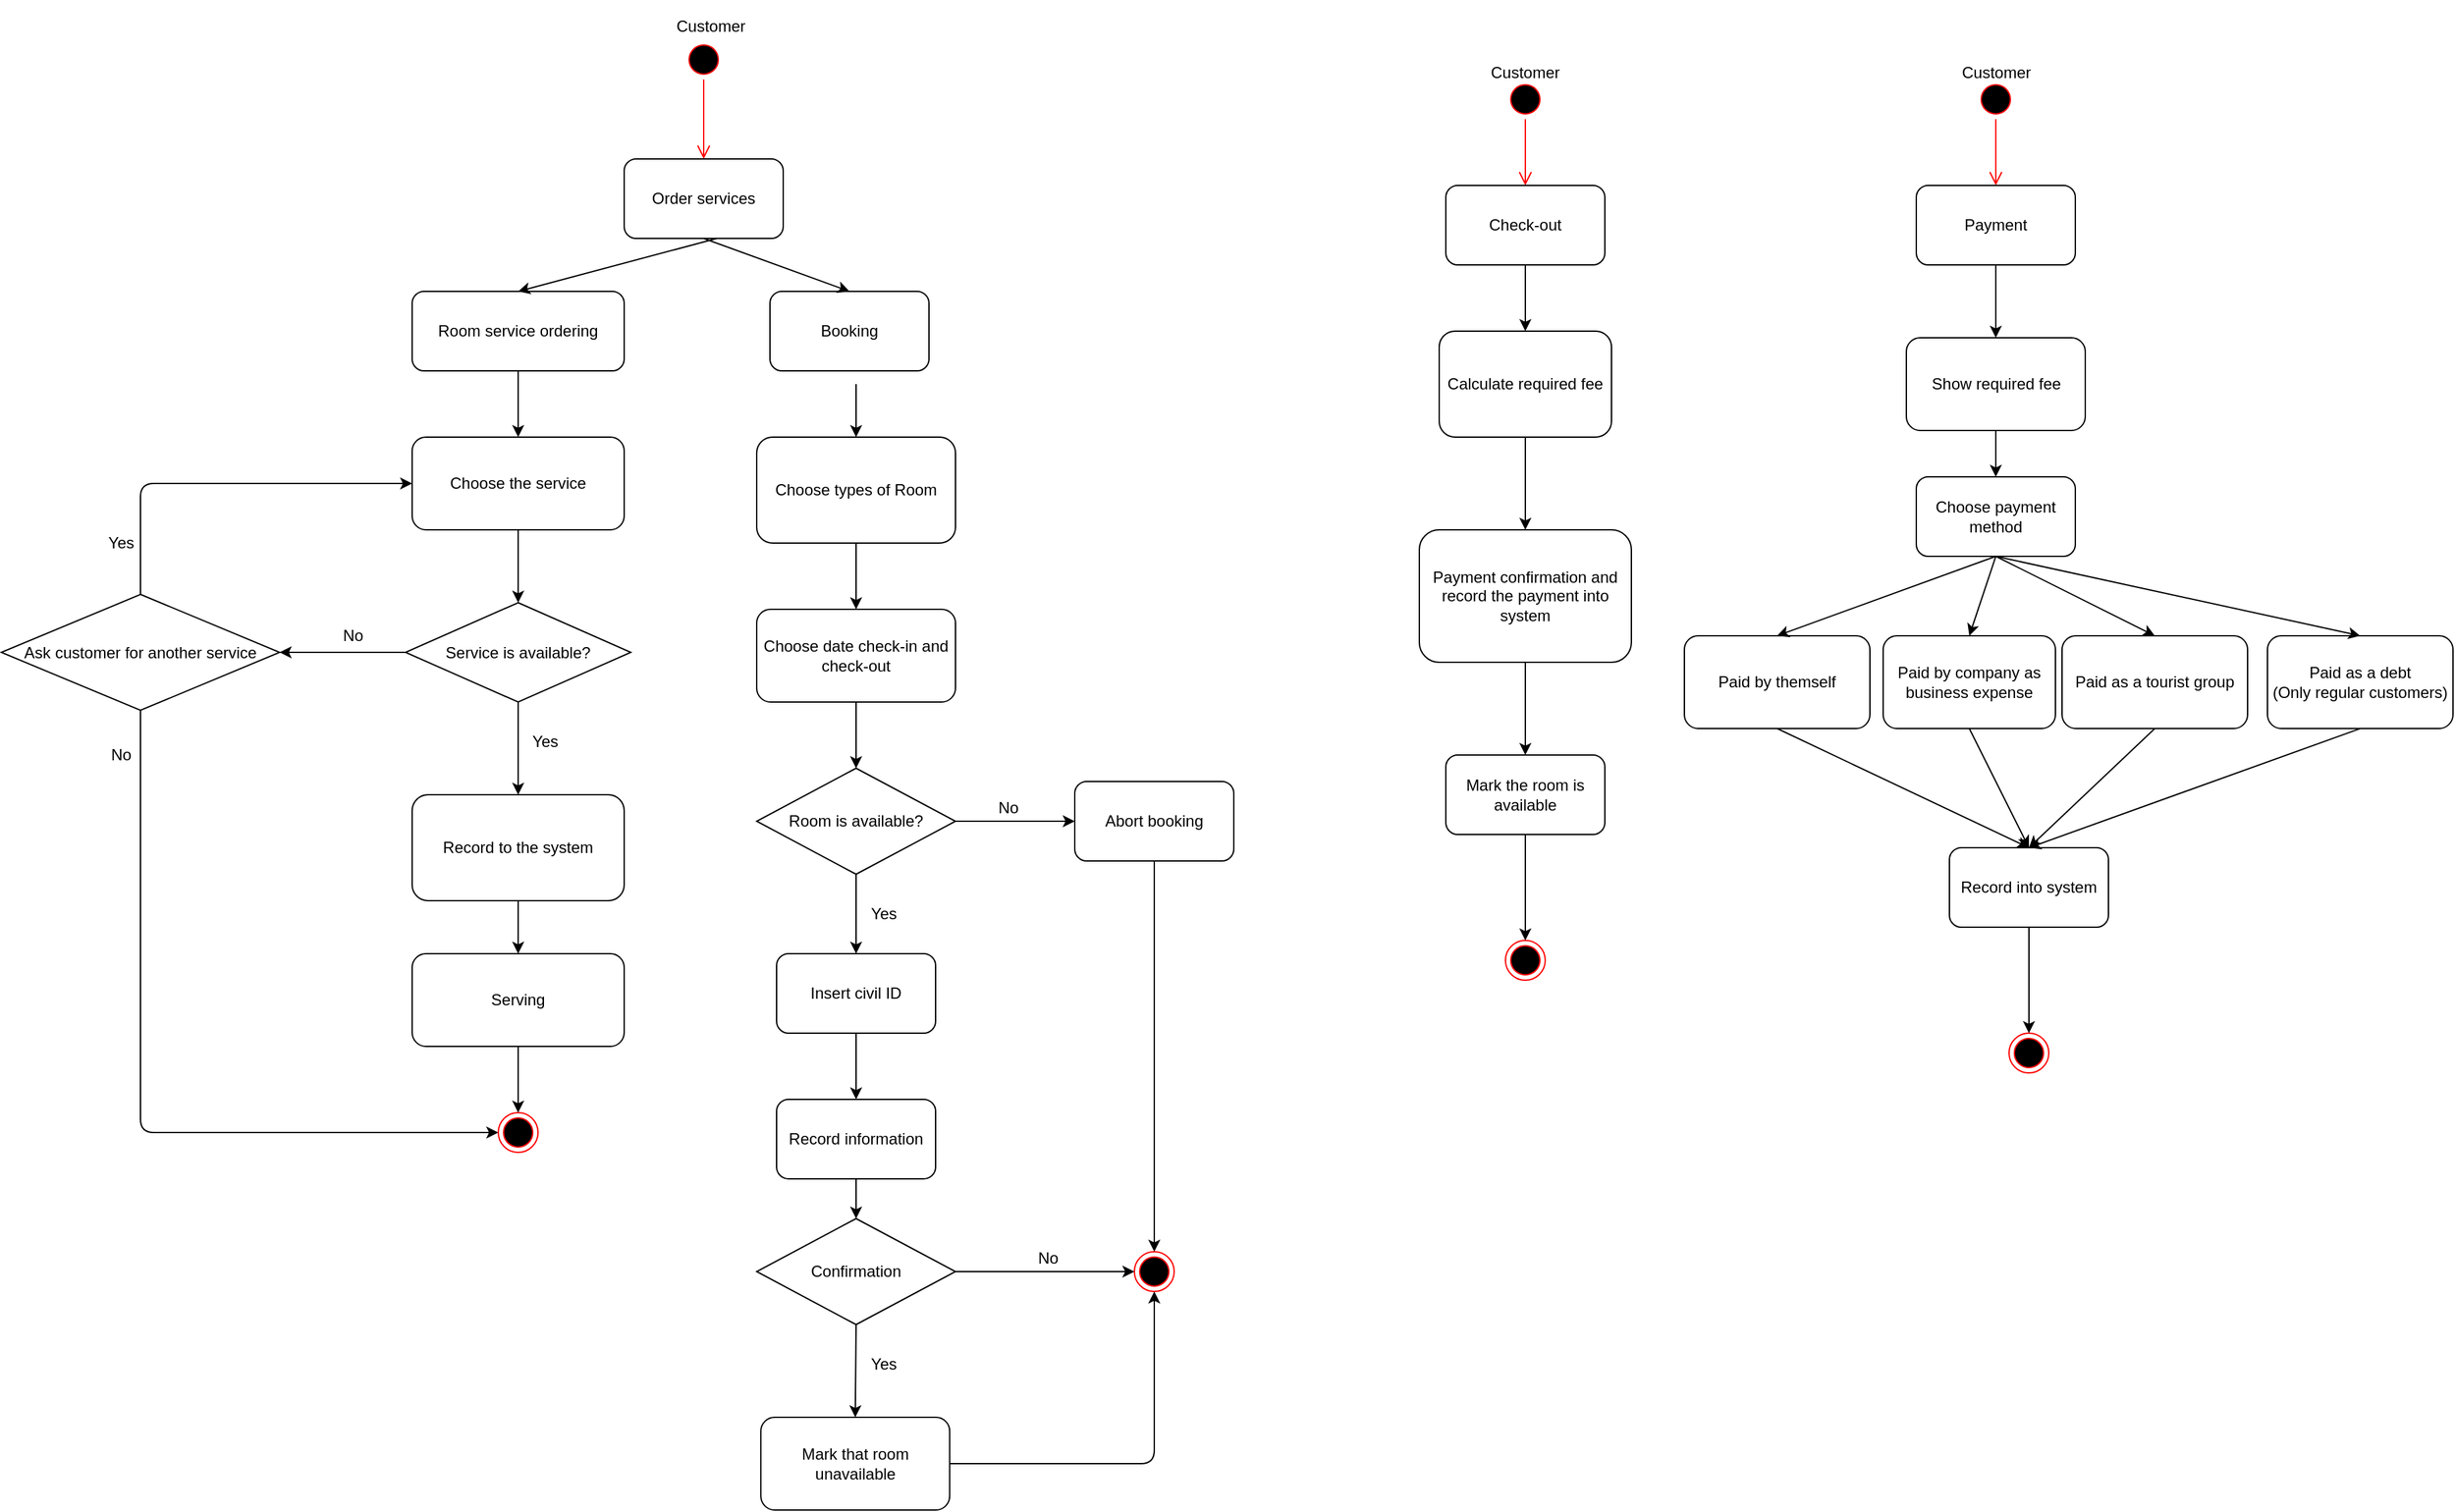 <mxfile version="14.8.4" type="github">
  <diagram id="FCGyTnGqe7PySW_Rt5MV" name="Page-1">
    <mxGraphModel dx="2333" dy="781" grid="1" gridSize="10" guides="1" tooltips="1" connect="1" arrows="1" fold="1" page="1" pageScale="1" pageWidth="850" pageHeight="1100" math="0" shadow="0">
      <root>
        <mxCell id="0" />
        <mxCell id="1" parent="0" />
        <mxCell id="tNCoNvQcWsCKkn3JkDwc-33" value="Booking" style="rounded=1;whiteSpace=wrap;html=1;" parent="1" vertex="1">
          <mxGeometry x="110" y="240" width="120" height="60" as="geometry" />
        </mxCell>
        <mxCell id="tNCoNvQcWsCKkn3JkDwc-34" value="Customer" style="text;html=1;strokeColor=none;fillColor=none;align=center;verticalAlign=middle;whiteSpace=wrap;rounded=0;" parent="1" vertex="1">
          <mxGeometry x="18.75" y="20" width="92.5" height="40" as="geometry" />
        </mxCell>
        <mxCell id="tNCoNvQcWsCKkn3JkDwc-37" value="Choose types of Room" style="rounded=1;whiteSpace=wrap;html=1;" parent="1" vertex="1">
          <mxGeometry x="100" y="350" width="150" height="80" as="geometry" />
        </mxCell>
        <mxCell id="tNCoNvQcWsCKkn3JkDwc-38" value="" style="endArrow=classic;html=1;exitX=0.5;exitY=1;exitDx=0;exitDy=0;entryX=0.5;entryY=0;entryDx=0;entryDy=0;" parent="1" target="tNCoNvQcWsCKkn3JkDwc-37" edge="1">
          <mxGeometry width="50" height="50" relative="1" as="geometry">
            <mxPoint x="175" y="310" as="sourcePoint" />
            <mxPoint x="235" y="350" as="targetPoint" />
          </mxGeometry>
        </mxCell>
        <mxCell id="tNCoNvQcWsCKkn3JkDwc-39" value="Abort booking" style="rounded=1;whiteSpace=wrap;html=1;" parent="1" vertex="1">
          <mxGeometry x="340" y="610" width="120" height="60" as="geometry" />
        </mxCell>
        <mxCell id="tNCoNvQcWsCKkn3JkDwc-40" value="Room is available?" style="rhombus;whiteSpace=wrap;html=1;" parent="1" vertex="1">
          <mxGeometry x="100" y="600" width="150" height="80" as="geometry" />
        </mxCell>
        <mxCell id="tNCoNvQcWsCKkn3JkDwc-41" value="" style="endArrow=classic;html=1;entryX=0;entryY=0.5;entryDx=0;entryDy=0;exitX=1;exitY=0.5;exitDx=0;exitDy=0;" parent="1" source="tNCoNvQcWsCKkn3JkDwc-40" edge="1">
          <mxGeometry width="50" height="50" relative="1" as="geometry">
            <mxPoint x="185" y="400" as="sourcePoint" />
            <mxPoint x="340" y="640" as="targetPoint" />
          </mxGeometry>
        </mxCell>
        <mxCell id="tNCoNvQcWsCKkn3JkDwc-43" value="No" style="text;html=1;strokeColor=none;fillColor=none;align=center;verticalAlign=middle;whiteSpace=wrap;rounded=0;" parent="1" vertex="1">
          <mxGeometry x="270" y="620" width="40" height="20" as="geometry" />
        </mxCell>
        <mxCell id="tNCoNvQcWsCKkn3JkDwc-47" value="Choose date check-in and check-out" style="rounded=1;whiteSpace=wrap;html=1;" parent="1" vertex="1">
          <mxGeometry x="100" y="480" width="150" height="70" as="geometry" />
        </mxCell>
        <mxCell id="tNCoNvQcWsCKkn3JkDwc-48" value="Yes" style="text;html=1;strokeColor=none;fillColor=none;align=center;verticalAlign=middle;whiteSpace=wrap;rounded=0;" parent="1" vertex="1">
          <mxGeometry x="176.25" y="700" width="40" height="20" as="geometry" />
        </mxCell>
        <mxCell id="tNCoNvQcWsCKkn3JkDwc-49" value="" style="endArrow=classic;html=1;exitX=0.5;exitY=1;exitDx=0;exitDy=0;entryX=0.5;entryY=0;entryDx=0;entryDy=0;" parent="1" source="tNCoNvQcWsCKkn3JkDwc-47" target="tNCoNvQcWsCKkn3JkDwc-40" edge="1">
          <mxGeometry width="50" height="50" relative="1" as="geometry">
            <mxPoint x="200" y="600" as="sourcePoint" />
            <mxPoint x="250" y="550" as="targetPoint" />
          </mxGeometry>
        </mxCell>
        <mxCell id="tNCoNvQcWsCKkn3JkDwc-50" value="" style="endArrow=classic;html=1;exitX=0.5;exitY=1;exitDx=0;exitDy=0;entryX=0.5;entryY=0;entryDx=0;entryDy=0;" parent="1" source="tNCoNvQcWsCKkn3JkDwc-40" target="tNCoNvQcWsCKkn3JkDwc-51" edge="1">
          <mxGeometry width="50" height="50" relative="1" as="geometry">
            <mxPoint x="200" y="740" as="sourcePoint" />
            <mxPoint x="175" y="730" as="targetPoint" />
          </mxGeometry>
        </mxCell>
        <mxCell id="tNCoNvQcWsCKkn3JkDwc-51" value="Insert civil ID" style="rounded=1;whiteSpace=wrap;html=1;" parent="1" vertex="1">
          <mxGeometry x="115" y="740" width="120" height="60" as="geometry" />
        </mxCell>
        <mxCell id="tNCoNvQcWsCKkn3JkDwc-52" value="" style="endArrow=classic;html=1;exitX=0.5;exitY=1;exitDx=0;exitDy=0;" parent="1" source="tNCoNvQcWsCKkn3JkDwc-37" target="tNCoNvQcWsCKkn3JkDwc-47" edge="1">
          <mxGeometry width="50" height="50" relative="1" as="geometry">
            <mxPoint x="200" y="600" as="sourcePoint" />
            <mxPoint x="250" y="550" as="targetPoint" />
          </mxGeometry>
        </mxCell>
        <mxCell id="tNCoNvQcWsCKkn3JkDwc-53" value="Record information" style="rounded=1;whiteSpace=wrap;html=1;" parent="1" vertex="1">
          <mxGeometry x="115" y="850" width="120" height="60" as="geometry" />
        </mxCell>
        <mxCell id="tNCoNvQcWsCKkn3JkDwc-55" value="Mark that room unavailable" style="rounded=1;whiteSpace=wrap;html=1;" parent="1" vertex="1">
          <mxGeometry x="103.13" y="1090" width="142.5" height="70" as="geometry" />
        </mxCell>
        <mxCell id="tNCoNvQcWsCKkn3JkDwc-56" value="" style="endArrow=classic;html=1;exitX=0.5;exitY=1;exitDx=0;exitDy=0;" parent="1" source="tNCoNvQcWsCKkn3JkDwc-51" target="tNCoNvQcWsCKkn3JkDwc-53" edge="1">
          <mxGeometry width="50" height="50" relative="1" as="geometry">
            <mxPoint x="200" y="950" as="sourcePoint" />
            <mxPoint x="250" y="900" as="targetPoint" />
          </mxGeometry>
        </mxCell>
        <mxCell id="tNCoNvQcWsCKkn3JkDwc-58" value="" style="endArrow=classic;html=1;exitX=0.5;exitY=1;exitDx=0;exitDy=0;entryX=0.5;entryY=0;entryDx=0;entryDy=0;" parent="1" source="tNCoNvQcWsCKkn3JkDwc-53" target="tNCoNvQcWsCKkn3JkDwc-63" edge="1">
          <mxGeometry width="50" height="50" relative="1" as="geometry">
            <mxPoint x="200" y="870" as="sourcePoint" />
            <mxPoint x="175" y="950" as="targetPoint" />
          </mxGeometry>
        </mxCell>
        <mxCell id="tNCoNvQcWsCKkn3JkDwc-59" value="" style="ellipse;html=1;shape=endState;fillColor=#000000;strokeColor=#ff0000;" parent="1" vertex="1">
          <mxGeometry x="385" y="965" width="30" height="30" as="geometry" />
        </mxCell>
        <mxCell id="tNCoNvQcWsCKkn3JkDwc-62" value="" style="endArrow=classic;html=1;exitX=0.5;exitY=1;exitDx=0;exitDy=0;entryX=0.5;entryY=0;entryDx=0;entryDy=0;" parent="1" source="tNCoNvQcWsCKkn3JkDwc-63" target="tNCoNvQcWsCKkn3JkDwc-55" edge="1">
          <mxGeometry width="50" height="50" relative="1" as="geometry">
            <mxPoint x="175" y="1010" as="sourcePoint" />
            <mxPoint x="270" y="960" as="targetPoint" />
          </mxGeometry>
        </mxCell>
        <mxCell id="tNCoNvQcWsCKkn3JkDwc-63" value="Confirmation" style="rhombus;whiteSpace=wrap;html=1;" parent="1" vertex="1">
          <mxGeometry x="100" y="940" width="150" height="80" as="geometry" />
        </mxCell>
        <mxCell id="tNCoNvQcWsCKkn3JkDwc-65" value="Yes" style="text;html=1;strokeColor=none;fillColor=none;align=center;verticalAlign=middle;whiteSpace=wrap;rounded=0;" parent="1" vertex="1">
          <mxGeometry x="176.25" y="1040" width="40" height="20" as="geometry" />
        </mxCell>
        <mxCell id="tNCoNvQcWsCKkn3JkDwc-66" value="No" style="text;html=1;strokeColor=none;fillColor=none;align=center;verticalAlign=middle;whiteSpace=wrap;rounded=0;" parent="1" vertex="1">
          <mxGeometry x="300" y="960" width="40" height="20" as="geometry" />
        </mxCell>
        <mxCell id="tNCoNvQcWsCKkn3JkDwc-69" value="" style="ellipse;html=1;shape=startState;fillColor=#000000;strokeColor=#ff0000;" parent="1" vertex="1">
          <mxGeometry x="665" y="80" width="30" height="30" as="geometry" />
        </mxCell>
        <mxCell id="tNCoNvQcWsCKkn3JkDwc-70" value="" style="edgeStyle=orthogonalEdgeStyle;html=1;verticalAlign=bottom;endArrow=open;endSize=8;strokeColor=#ff0000;" parent="1" source="tNCoNvQcWsCKkn3JkDwc-69" edge="1">
          <mxGeometry relative="1" as="geometry">
            <mxPoint x="680" y="160" as="targetPoint" />
          </mxGeometry>
        </mxCell>
        <mxCell id="tNCoNvQcWsCKkn3JkDwc-71" value="Check-out" style="rounded=1;whiteSpace=wrap;html=1;" parent="1" vertex="1">
          <mxGeometry x="620" y="160" width="120" height="60" as="geometry" />
        </mxCell>
        <mxCell id="tNCoNvQcWsCKkn3JkDwc-72" value="Calculate required fee" style="rounded=1;whiteSpace=wrap;html=1;" parent="1" vertex="1">
          <mxGeometry x="615" y="270" width="130" height="80" as="geometry" />
        </mxCell>
        <mxCell id="tNCoNvQcWsCKkn3JkDwc-73" value="Customer" style="text;html=1;strokeColor=none;fillColor=none;align=center;verticalAlign=middle;whiteSpace=wrap;rounded=0;" parent="1" vertex="1">
          <mxGeometry x="635" y="60" width="90" height="30" as="geometry" />
        </mxCell>
        <mxCell id="tNCoNvQcWsCKkn3JkDwc-74" value="" style="endArrow=classic;html=1;exitX=0.5;exitY=1;exitDx=0;exitDy=0;entryX=0.5;entryY=0;entryDx=0;entryDy=0;" parent="1" source="tNCoNvQcWsCKkn3JkDwc-71" target="tNCoNvQcWsCKkn3JkDwc-72" edge="1">
          <mxGeometry width="50" height="50" relative="1" as="geometry">
            <mxPoint x="470" y="240" as="sourcePoint" />
            <mxPoint x="520" y="190" as="targetPoint" />
          </mxGeometry>
        </mxCell>
        <mxCell id="tNCoNvQcWsCKkn3JkDwc-75" value="Mark the room is available" style="rounded=1;whiteSpace=wrap;html=1;" parent="1" vertex="1">
          <mxGeometry x="620" y="590" width="120" height="60" as="geometry" />
        </mxCell>
        <mxCell id="tNCoNvQcWsCKkn3JkDwc-77" value="" style="ellipse;html=1;shape=endState;fillColor=#000000;strokeColor=#ff0000;" parent="1" vertex="1">
          <mxGeometry x="665" y="730" width="30" height="30" as="geometry" />
        </mxCell>
        <mxCell id="tNCoNvQcWsCKkn3JkDwc-78" value="" style="endArrow=classic;html=1;entryX=0.5;entryY=0;entryDx=0;entryDy=0;exitX=0.5;exitY=1;exitDx=0;exitDy=0;" parent="1" source="tNCoNvQcWsCKkn3JkDwc-75" target="tNCoNvQcWsCKkn3JkDwc-77" edge="1">
          <mxGeometry width="50" height="50" relative="1" as="geometry">
            <mxPoint x="470" y="330" as="sourcePoint" />
            <mxPoint x="520" y="280" as="targetPoint" />
          </mxGeometry>
        </mxCell>
        <mxCell id="tNCoNvQcWsCKkn3JkDwc-81" value="" style="endArrow=classic;html=1;exitX=0.5;exitY=1;exitDx=0;exitDy=0;" parent="1" source="tNCoNvQcWsCKkn3JkDwc-72" target="tNCoNvQcWsCKkn3JkDwc-82" edge="1">
          <mxGeometry width="50" height="50" relative="1" as="geometry">
            <mxPoint x="470" y="500" as="sourcePoint" />
            <mxPoint x="680" y="430" as="targetPoint" />
          </mxGeometry>
        </mxCell>
        <mxCell id="tNCoNvQcWsCKkn3JkDwc-82" value="Payment confirmation and record the payment into system" style="rounded=1;whiteSpace=wrap;html=1;" parent="1" vertex="1">
          <mxGeometry x="600" y="420" width="160" height="100" as="geometry" />
        </mxCell>
        <mxCell id="tNCoNvQcWsCKkn3JkDwc-83" value="" style="endArrow=classic;html=1;exitX=0.5;exitY=1;exitDx=0;exitDy=0;entryX=0.5;entryY=0;entryDx=0;entryDy=0;" parent="1" source="tNCoNvQcWsCKkn3JkDwc-82" target="tNCoNvQcWsCKkn3JkDwc-75" edge="1">
          <mxGeometry width="50" height="50" relative="1" as="geometry">
            <mxPoint x="470" y="660" as="sourcePoint" />
            <mxPoint x="520" y="610" as="targetPoint" />
          </mxGeometry>
        </mxCell>
        <mxCell id="-rxxVIuKt5eIcZs5VyGn-1" value="" style="ellipse;html=1;shape=startState;fillColor=#000000;strokeColor=#ff0000;" parent="1" vertex="1">
          <mxGeometry x="45" y="50" width="30" height="30" as="geometry" />
        </mxCell>
        <mxCell id="-rxxVIuKt5eIcZs5VyGn-2" value="" style="edgeStyle=orthogonalEdgeStyle;html=1;verticalAlign=bottom;endArrow=open;endSize=8;strokeColor=#ff0000;entryX=0.5;entryY=0;entryDx=0;entryDy=0;" parent="1" source="-rxxVIuKt5eIcZs5VyGn-1" target="-rxxVIuKt5eIcZs5VyGn-3" edge="1">
          <mxGeometry relative="1" as="geometry">
            <mxPoint x="65" y="140" as="targetPoint" />
          </mxGeometry>
        </mxCell>
        <mxCell id="-rxxVIuKt5eIcZs5VyGn-3" value="Order services" style="rounded=1;whiteSpace=wrap;html=1;" parent="1" vertex="1">
          <mxGeometry y="140" width="120" height="60" as="geometry" />
        </mxCell>
        <mxCell id="-rxxVIuKt5eIcZs5VyGn-4" value="" style="endArrow=classic;html=1;exitX=0.5;exitY=1;exitDx=0;exitDy=0;entryX=0.5;entryY=0;entryDx=0;entryDy=0;" parent="1" source="-rxxVIuKt5eIcZs5VyGn-3" target="tNCoNvQcWsCKkn3JkDwc-33" edge="1">
          <mxGeometry width="50" height="50" relative="1" as="geometry">
            <mxPoint x="400" y="310" as="sourcePoint" />
            <mxPoint x="450" y="260" as="targetPoint" />
          </mxGeometry>
        </mxCell>
        <mxCell id="-rxxVIuKt5eIcZs5VyGn-5" value="Room service ordering" style="rounded=1;whiteSpace=wrap;html=1;" parent="1" vertex="1">
          <mxGeometry x="-160" y="240" width="160" height="60" as="geometry" />
        </mxCell>
        <mxCell id="-rxxVIuKt5eIcZs5VyGn-6" value="" style="endArrow=classic;html=1;entryX=0.5;entryY=0;entryDx=0;entryDy=0;" parent="1" target="-rxxVIuKt5eIcZs5VyGn-5" edge="1">
          <mxGeometry width="50" height="50" relative="1" as="geometry">
            <mxPoint x="70" y="200" as="sourcePoint" />
            <mxPoint y="260" as="targetPoint" />
          </mxGeometry>
        </mxCell>
        <mxCell id="-rxxVIuKt5eIcZs5VyGn-9" value="Choose the service" style="rounded=1;whiteSpace=wrap;html=1;" parent="1" vertex="1">
          <mxGeometry x="-160" y="350" width="160" height="70" as="geometry" />
        </mxCell>
        <mxCell id="-rxxVIuKt5eIcZs5VyGn-11" value="" style="endArrow=classic;html=1;exitX=0.5;exitY=1;exitDx=0;exitDy=0;entryX=0.5;entryY=0;entryDx=0;entryDy=0;" parent="1" source="tNCoNvQcWsCKkn3JkDwc-39" target="tNCoNvQcWsCKkn3JkDwc-59" edge="1">
          <mxGeometry width="50" height="50" relative="1" as="geometry">
            <mxPoint x="240" y="810" as="sourcePoint" />
            <mxPoint x="290" y="760" as="targetPoint" />
          </mxGeometry>
        </mxCell>
        <mxCell id="-rxxVIuKt5eIcZs5VyGn-13" value="" style="endArrow=classic;html=1;exitX=1;exitY=0.5;exitDx=0;exitDy=0;entryX=0.5;entryY=1;entryDx=0;entryDy=0;" parent="1" source="tNCoNvQcWsCKkn3JkDwc-55" target="tNCoNvQcWsCKkn3JkDwc-59" edge="1">
          <mxGeometry width="50" height="50" relative="1" as="geometry">
            <mxPoint x="240" y="1070" as="sourcePoint" />
            <mxPoint x="290" y="1020" as="targetPoint" />
            <Array as="points">
              <mxPoint x="400" y="1125" />
            </Array>
          </mxGeometry>
        </mxCell>
        <mxCell id="-rxxVIuKt5eIcZs5VyGn-14" value="" style="endArrow=classic;html=1;entryX=0;entryY=0.5;entryDx=0;entryDy=0;" parent="1" source="tNCoNvQcWsCKkn3JkDwc-63" target="tNCoNvQcWsCKkn3JkDwc-59" edge="1">
          <mxGeometry width="50" height="50" relative="1" as="geometry">
            <mxPoint x="240" y="1070" as="sourcePoint" />
            <mxPoint x="290" y="1020" as="targetPoint" />
          </mxGeometry>
        </mxCell>
        <mxCell id="-rxxVIuKt5eIcZs5VyGn-15" value="Service is available?" style="rhombus;whiteSpace=wrap;html=1;" parent="1" vertex="1">
          <mxGeometry x="-165" y="475" width="170" height="75" as="geometry" />
        </mxCell>
        <mxCell id="-rxxVIuKt5eIcZs5VyGn-17" value="Record to the system" style="rounded=1;whiteSpace=wrap;html=1;" parent="1" vertex="1">
          <mxGeometry x="-160" y="620" width="160" height="80" as="geometry" />
        </mxCell>
        <mxCell id="-rxxVIuKt5eIcZs5VyGn-18" value="Serving" style="rounded=1;whiteSpace=wrap;html=1;" parent="1" vertex="1">
          <mxGeometry x="-160" y="740" width="160" height="70" as="geometry" />
        </mxCell>
        <mxCell id="-rxxVIuKt5eIcZs5VyGn-19" value="" style="endArrow=classic;html=1;exitX=0.5;exitY=1;exitDx=0;exitDy=0;entryX=0.5;entryY=0;entryDx=0;entryDy=0;" parent="1" source="-rxxVIuKt5eIcZs5VyGn-15" target="-rxxVIuKt5eIcZs5VyGn-17" edge="1">
          <mxGeometry width="50" height="50" relative="1" as="geometry">
            <mxPoint x="-10" y="540" as="sourcePoint" />
            <mxPoint x="40" y="490" as="targetPoint" />
          </mxGeometry>
        </mxCell>
        <mxCell id="-rxxVIuKt5eIcZs5VyGn-20" value="Yes" style="text;html=1;align=center;verticalAlign=middle;resizable=0;points=[];autosize=1;strokeColor=none;" parent="1" vertex="1">
          <mxGeometry x="-75" y="570" width="30" height="20" as="geometry" />
        </mxCell>
        <mxCell id="-rxxVIuKt5eIcZs5VyGn-21" value="" style="endArrow=classic;html=1;exitX=0;exitY=0.5;exitDx=0;exitDy=0;entryX=1;entryY=0.5;entryDx=0;entryDy=0;" parent="1" source="-rxxVIuKt5eIcZs5VyGn-15" target="-rxxVIuKt5eIcZs5VyGn-24" edge="1">
          <mxGeometry width="50" height="50" relative="1" as="geometry">
            <mxPoint x="-10" y="540" as="sourcePoint" />
            <mxPoint x="-250" y="511.25" as="targetPoint" />
          </mxGeometry>
        </mxCell>
        <mxCell id="-rxxVIuKt5eIcZs5VyGn-22" value="No" style="text;html=1;align=center;verticalAlign=middle;resizable=0;points=[];autosize=1;strokeColor=none;" parent="1" vertex="1">
          <mxGeometry x="-220" y="490" width="30" height="20" as="geometry" />
        </mxCell>
        <mxCell id="-rxxVIuKt5eIcZs5VyGn-24" value="&lt;span&gt;Ask customer for another service&lt;/span&gt;" style="rhombus;whiteSpace=wrap;html=1;" parent="1" vertex="1">
          <mxGeometry x="-470" y="468.75" width="210" height="87.5" as="geometry" />
        </mxCell>
        <mxCell id="-rxxVIuKt5eIcZs5VyGn-26" value="" style="endArrow=classic;html=1;exitX=0.5;exitY=1;exitDx=0;exitDy=0;entryX=0.5;entryY=0;entryDx=0;entryDy=0;" parent="1" source="-rxxVIuKt5eIcZs5VyGn-17" target="-rxxVIuKt5eIcZs5VyGn-18" edge="1">
          <mxGeometry width="50" height="50" relative="1" as="geometry">
            <mxPoint x="-200" y="710" as="sourcePoint" />
            <mxPoint x="-150" y="660" as="targetPoint" />
          </mxGeometry>
        </mxCell>
        <mxCell id="-rxxVIuKt5eIcZs5VyGn-27" value="" style="endArrow=classic;html=1;exitX=0.5;exitY=0;exitDx=0;exitDy=0;entryX=0;entryY=0.5;entryDx=0;entryDy=0;" parent="1" source="-rxxVIuKt5eIcZs5VyGn-24" target="-rxxVIuKt5eIcZs5VyGn-9" edge="1">
          <mxGeometry width="50" height="50" relative="1" as="geometry">
            <mxPoint x="-200" y="540" as="sourcePoint" />
            <mxPoint x="-150" y="490" as="targetPoint" />
            <Array as="points">
              <mxPoint x="-365" y="385" />
            </Array>
          </mxGeometry>
        </mxCell>
        <mxCell id="-rxxVIuKt5eIcZs5VyGn-28" value="Yes" style="text;html=1;align=center;verticalAlign=middle;resizable=0;points=[];autosize=1;strokeColor=none;" parent="1" vertex="1">
          <mxGeometry x="-395" y="420" width="30" height="20" as="geometry" />
        </mxCell>
        <mxCell id="-rxxVIuKt5eIcZs5VyGn-29" value="" style="endArrow=classic;html=1;exitX=0.5;exitY=1;exitDx=0;exitDy=0;" parent="1" source="-rxxVIuKt5eIcZs5VyGn-24" target="-rxxVIuKt5eIcZs5VyGn-30" edge="1">
          <mxGeometry width="50" height="50" relative="1" as="geometry">
            <mxPoint x="-200" y="620" as="sourcePoint" />
            <mxPoint x="-340" y="860" as="targetPoint" />
            <Array as="points">
              <mxPoint x="-365" y="875" />
            </Array>
          </mxGeometry>
        </mxCell>
        <mxCell id="-rxxVIuKt5eIcZs5VyGn-30" value="" style="ellipse;html=1;shape=endState;fillColor=#000000;strokeColor=#ff0000;" parent="1" vertex="1">
          <mxGeometry x="-95" y="860" width="30" height="30" as="geometry" />
        </mxCell>
        <mxCell id="-rxxVIuKt5eIcZs5VyGn-31" value="" style="endArrow=classic;html=1;exitX=0.5;exitY=1;exitDx=0;exitDy=0;entryX=0.5;entryY=0;entryDx=0;entryDy=0;" parent="1" source="-rxxVIuKt5eIcZs5VyGn-18" target="-rxxVIuKt5eIcZs5VyGn-30" edge="1">
          <mxGeometry width="50" height="50" relative="1" as="geometry">
            <mxPoint x="-200" y="710" as="sourcePoint" />
            <mxPoint x="-150" y="660" as="targetPoint" />
          </mxGeometry>
        </mxCell>
        <mxCell id="-rxxVIuKt5eIcZs5VyGn-32" value="No" style="text;html=1;align=center;verticalAlign=middle;resizable=0;points=[];autosize=1;strokeColor=none;" parent="1" vertex="1">
          <mxGeometry x="-395" y="580" width="30" height="20" as="geometry" />
        </mxCell>
        <mxCell id="-rxxVIuKt5eIcZs5VyGn-33" value="" style="endArrow=classic;html=1;exitX=0.5;exitY=1;exitDx=0;exitDy=0;entryX=0.5;entryY=0;entryDx=0;entryDy=0;" parent="1" source="-rxxVIuKt5eIcZs5VyGn-9" target="-rxxVIuKt5eIcZs5VyGn-15" edge="1">
          <mxGeometry width="50" height="50" relative="1" as="geometry">
            <mxPoint x="-200" y="540" as="sourcePoint" />
            <mxPoint x="-150" y="490" as="targetPoint" />
          </mxGeometry>
        </mxCell>
        <mxCell id="-rxxVIuKt5eIcZs5VyGn-34" value="" style="endArrow=classic;html=1;exitX=0.5;exitY=1;exitDx=0;exitDy=0;" parent="1" source="-rxxVIuKt5eIcZs5VyGn-5" target="-rxxVIuKt5eIcZs5VyGn-9" edge="1">
          <mxGeometry width="50" height="50" relative="1" as="geometry">
            <mxPoint x="-200" y="540" as="sourcePoint" />
            <mxPoint x="-150" y="490" as="targetPoint" />
          </mxGeometry>
        </mxCell>
        <mxCell id="-rxxVIuKt5eIcZs5VyGn-35" value="" style="ellipse;html=1;shape=startState;fillColor=#000000;strokeColor=#ff0000;" parent="1" vertex="1">
          <mxGeometry x="1020" y="80" width="30" height="30" as="geometry" />
        </mxCell>
        <mxCell id="-rxxVIuKt5eIcZs5VyGn-36" value="" style="edgeStyle=orthogonalEdgeStyle;html=1;verticalAlign=bottom;endArrow=open;endSize=8;strokeColor=#ff0000;entryX=0.5;entryY=0;entryDx=0;entryDy=0;" parent="1" source="-rxxVIuKt5eIcZs5VyGn-35" target="-rxxVIuKt5eIcZs5VyGn-39" edge="1">
          <mxGeometry relative="1" as="geometry">
            <mxPoint x="1035" y="170" as="targetPoint" />
          </mxGeometry>
        </mxCell>
        <mxCell id="-rxxVIuKt5eIcZs5VyGn-37" value="Customer" style="text;html=1;align=center;verticalAlign=middle;resizable=0;points=[];autosize=1;strokeColor=none;" parent="1" vertex="1">
          <mxGeometry x="1000" y="65" width="70" height="20" as="geometry" />
        </mxCell>
        <mxCell id="-rxxVIuKt5eIcZs5VyGn-39" value="Payment" style="rounded=1;whiteSpace=wrap;html=1;" parent="1" vertex="1">
          <mxGeometry x="975" y="160" width="120" height="60" as="geometry" />
        </mxCell>
        <mxCell id="-rxxVIuKt5eIcZs5VyGn-40" value="Choose payment method" style="rounded=1;whiteSpace=wrap;html=1;" parent="1" vertex="1">
          <mxGeometry x="975" y="380" width="120" height="60" as="geometry" />
        </mxCell>
        <mxCell id="-rxxVIuKt5eIcZs5VyGn-41" value="Paid by themself" style="rounded=1;whiteSpace=wrap;html=1;" parent="1" vertex="1">
          <mxGeometry x="800" y="500" width="140" height="70" as="geometry" />
        </mxCell>
        <mxCell id="-rxxVIuKt5eIcZs5VyGn-42" value="Paid by company as business expense" style="rounded=1;whiteSpace=wrap;html=1;" parent="1" vertex="1">
          <mxGeometry x="950" y="500" width="130" height="70" as="geometry" />
        </mxCell>
        <mxCell id="-rxxVIuKt5eIcZs5VyGn-43" value="Show required fee" style="rounded=1;whiteSpace=wrap;html=1;" parent="1" vertex="1">
          <mxGeometry x="967.5" y="275" width="135" height="70" as="geometry" />
        </mxCell>
        <mxCell id="-rxxVIuKt5eIcZs5VyGn-45" value="" style="endArrow=classic;html=1;exitX=0.5;exitY=1;exitDx=0;exitDy=0;entryX=0.5;entryY=0;entryDx=0;entryDy=0;" parent="1" source="-rxxVIuKt5eIcZs5VyGn-39" target="-rxxVIuKt5eIcZs5VyGn-43" edge="1">
          <mxGeometry width="50" height="50" relative="1" as="geometry">
            <mxPoint x="950" y="280" as="sourcePoint" />
            <mxPoint x="1000" y="230" as="targetPoint" />
          </mxGeometry>
        </mxCell>
        <mxCell id="-rxxVIuKt5eIcZs5VyGn-46" value="" style="endArrow=classic;html=1;exitX=0.5;exitY=1;exitDx=0;exitDy=0;entryX=0.5;entryY=0;entryDx=0;entryDy=0;" parent="1" source="-rxxVIuKt5eIcZs5VyGn-43" target="-rxxVIuKt5eIcZs5VyGn-40" edge="1">
          <mxGeometry width="50" height="50" relative="1" as="geometry">
            <mxPoint x="950" y="360" as="sourcePoint" />
            <mxPoint x="1000" y="310" as="targetPoint" />
          </mxGeometry>
        </mxCell>
        <mxCell id="-rxxVIuKt5eIcZs5VyGn-47" value="" style="endArrow=classic;html=1;exitX=0.5;exitY=1;exitDx=0;exitDy=0;entryX=0.5;entryY=0;entryDx=0;entryDy=0;" parent="1" source="-rxxVIuKt5eIcZs5VyGn-40" target="-rxxVIuKt5eIcZs5VyGn-41" edge="1">
          <mxGeometry width="50" height="50" relative="1" as="geometry">
            <mxPoint x="950" y="530" as="sourcePoint" />
            <mxPoint x="1000" y="480" as="targetPoint" />
          </mxGeometry>
        </mxCell>
        <mxCell id="-rxxVIuKt5eIcZs5VyGn-48" value="" style="endArrow=classic;html=1;exitX=0.5;exitY=1;exitDx=0;exitDy=0;entryX=0.5;entryY=0;entryDx=0;entryDy=0;" parent="1" source="-rxxVIuKt5eIcZs5VyGn-40" target="-rxxVIuKt5eIcZs5VyGn-42" edge="1">
          <mxGeometry width="50" height="50" relative="1" as="geometry">
            <mxPoint x="950" y="530" as="sourcePoint" />
            <mxPoint x="1000" y="480" as="targetPoint" />
          </mxGeometry>
        </mxCell>
        <mxCell id="-rxxVIuKt5eIcZs5VyGn-49" value="Record into system" style="rounded=1;whiteSpace=wrap;html=1;" parent="1" vertex="1">
          <mxGeometry x="1000" y="660" width="120" height="60" as="geometry" />
        </mxCell>
        <mxCell id="-rxxVIuKt5eIcZs5VyGn-51" value="" style="endArrow=classic;html=1;exitX=0.5;exitY=1;exitDx=0;exitDy=0;entryX=0.5;entryY=0;entryDx=0;entryDy=0;" parent="1" source="-rxxVIuKt5eIcZs5VyGn-42" target="-rxxVIuKt5eIcZs5VyGn-49" edge="1">
          <mxGeometry width="50" height="50" relative="1" as="geometry">
            <mxPoint x="950" y="620" as="sourcePoint" />
            <mxPoint x="1000" y="570" as="targetPoint" />
          </mxGeometry>
        </mxCell>
        <mxCell id="-rxxVIuKt5eIcZs5VyGn-52" value="" style="endArrow=classic;html=1;exitX=0.5;exitY=1;exitDx=0;exitDy=0;entryX=0.5;entryY=0;entryDx=0;entryDy=0;" parent="1" source="-rxxVIuKt5eIcZs5VyGn-41" target="-rxxVIuKt5eIcZs5VyGn-49" edge="1">
          <mxGeometry width="50" height="50" relative="1" as="geometry">
            <mxPoint x="920" y="680.0" as="sourcePoint" />
            <mxPoint x="1000" y="570" as="targetPoint" />
          </mxGeometry>
        </mxCell>
        <mxCell id="-rxxVIuKt5eIcZs5VyGn-53" value="" style="ellipse;html=1;shape=endState;fillColor=#000000;strokeColor=#ff0000;" parent="1" vertex="1">
          <mxGeometry x="1045" y="800" width="30" height="30" as="geometry" />
        </mxCell>
        <mxCell id="-rxxVIuKt5eIcZs5VyGn-54" value="" style="endArrow=classic;html=1;exitX=0.5;exitY=1;exitDx=0;exitDy=0;entryX=0.5;entryY=0;entryDx=0;entryDy=0;" parent="1" source="-rxxVIuKt5eIcZs5VyGn-49" target="-rxxVIuKt5eIcZs5VyGn-53" edge="1">
          <mxGeometry width="50" height="50" relative="1" as="geometry">
            <mxPoint x="950" y="870" as="sourcePoint" />
            <mxPoint x="1000" y="820" as="targetPoint" />
          </mxGeometry>
        </mxCell>
        <mxCell id="bytqO8TPS7IQ6h4LwU_O-1" value="Paid as a tourist group" style="rounded=1;whiteSpace=wrap;html=1;" vertex="1" parent="1">
          <mxGeometry x="1085" y="500" width="140" height="70" as="geometry" />
        </mxCell>
        <mxCell id="bytqO8TPS7IQ6h4LwU_O-2" value="Paid as a debt&lt;br&gt;(Only regular customers)" style="rounded=1;whiteSpace=wrap;html=1;" vertex="1" parent="1">
          <mxGeometry x="1240" y="500" width="140" height="70" as="geometry" />
        </mxCell>
        <mxCell id="bytqO8TPS7IQ6h4LwU_O-4" value="" style="endArrow=classic;html=1;exitX=0.5;exitY=1;exitDx=0;exitDy=0;entryX=0.5;entryY=0;entryDx=0;entryDy=0;" edge="1" parent="1" source="-rxxVIuKt5eIcZs5VyGn-40" target="bytqO8TPS7IQ6h4LwU_O-1">
          <mxGeometry width="50" height="50" relative="1" as="geometry">
            <mxPoint x="1045" y="450" as="sourcePoint" />
            <mxPoint x="1075" y="500" as="targetPoint" />
          </mxGeometry>
        </mxCell>
        <mxCell id="bytqO8TPS7IQ6h4LwU_O-5" value="" style="endArrow=classic;html=1;exitX=0.5;exitY=1;exitDx=0;exitDy=0;entryX=0.5;entryY=0;entryDx=0;entryDy=0;" edge="1" parent="1" source="-rxxVIuKt5eIcZs5VyGn-40" target="bytqO8TPS7IQ6h4LwU_O-2">
          <mxGeometry width="50" height="50" relative="1" as="geometry">
            <mxPoint x="1045" y="450" as="sourcePoint" />
            <mxPoint x="1215" y="500" as="targetPoint" />
          </mxGeometry>
        </mxCell>
        <mxCell id="bytqO8TPS7IQ6h4LwU_O-6" value="" style="endArrow=classic;html=1;exitX=0.5;exitY=1;exitDx=0;exitDy=0;entryX=0.5;entryY=0;entryDx=0;entryDy=0;" edge="1" parent="1" source="bytqO8TPS7IQ6h4LwU_O-1" target="-rxxVIuKt5eIcZs5VyGn-49">
          <mxGeometry width="50" height="50" relative="1" as="geometry">
            <mxPoint x="1095" y="640.0" as="sourcePoint" />
            <mxPoint x="1235" y="710.0" as="targetPoint" />
          </mxGeometry>
        </mxCell>
        <mxCell id="bytqO8TPS7IQ6h4LwU_O-7" value="" style="endArrow=classic;html=1;exitX=0.5;exitY=1;exitDx=0;exitDy=0;entryX=0.5;entryY=0;entryDx=0;entryDy=0;" edge="1" parent="1" source="bytqO8TPS7IQ6h4LwU_O-2" target="-rxxVIuKt5eIcZs5VyGn-49">
          <mxGeometry width="50" height="50" relative="1" as="geometry">
            <mxPoint x="1215" y="570" as="sourcePoint" />
            <mxPoint x="1070" y="760.0" as="targetPoint" />
          </mxGeometry>
        </mxCell>
      </root>
    </mxGraphModel>
  </diagram>
</mxfile>
